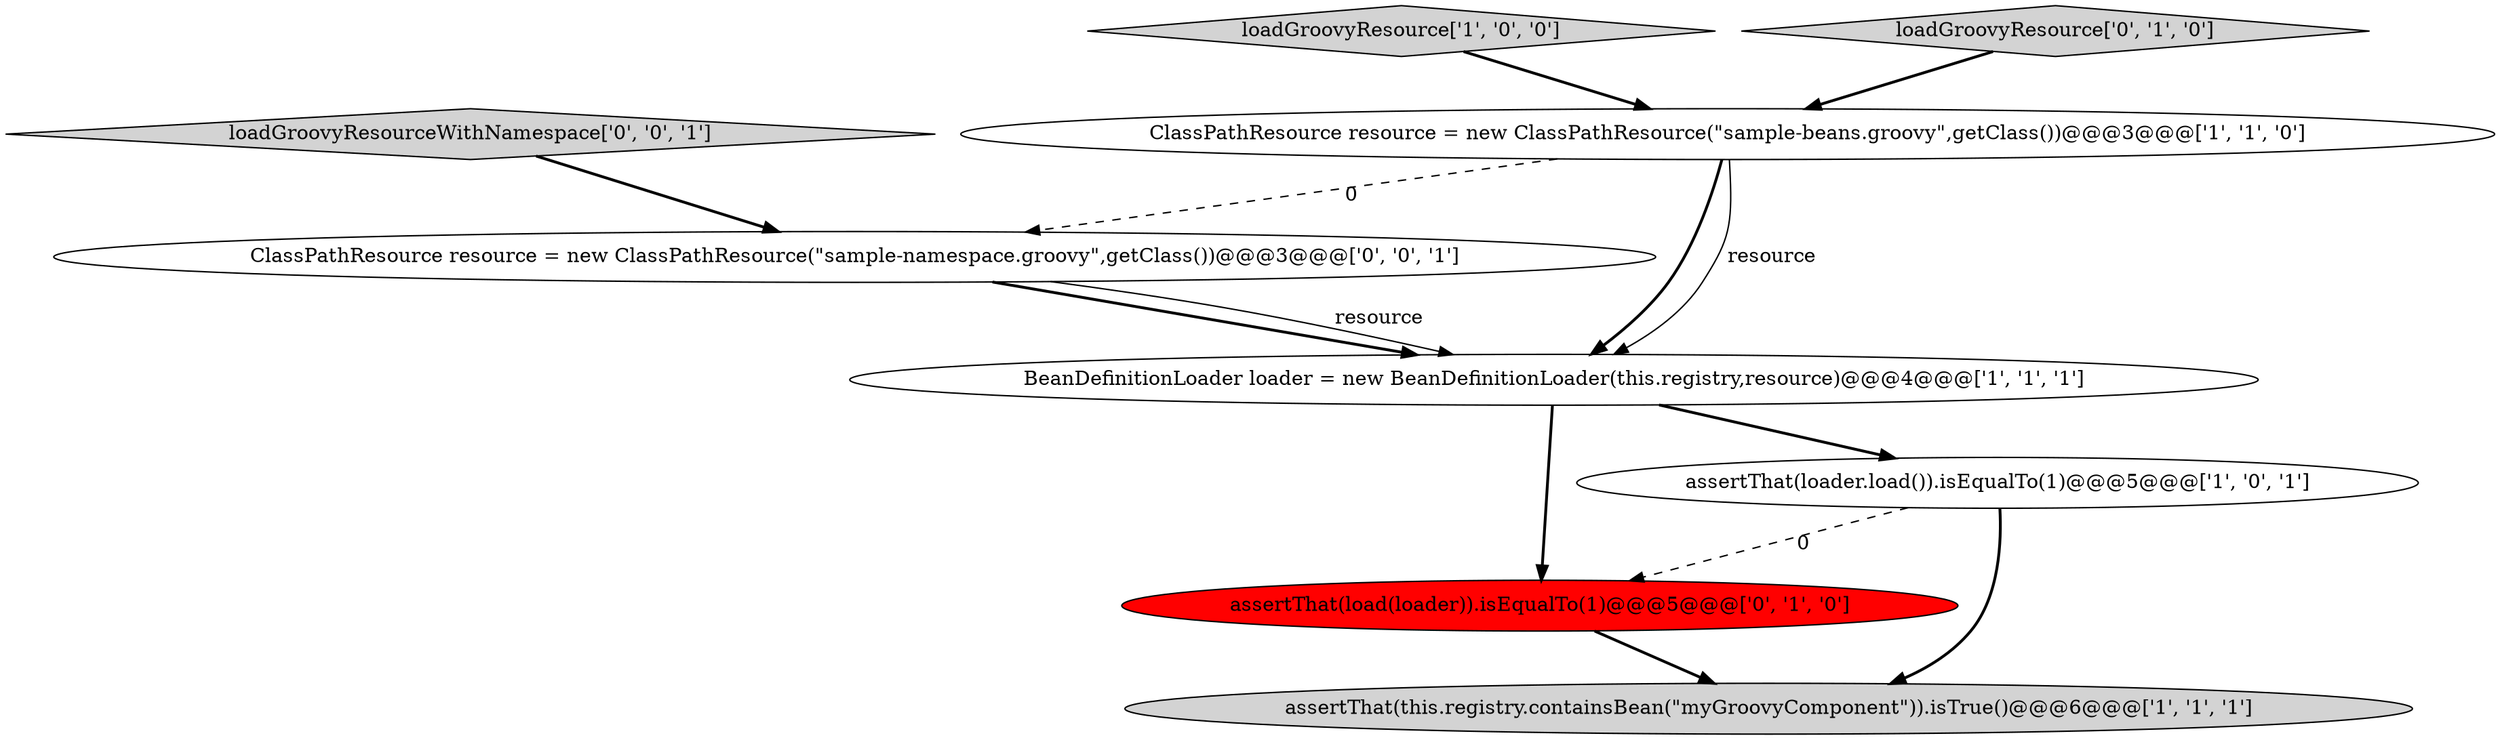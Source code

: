 digraph {
5 [style = filled, label = "assertThat(load(loader)).isEqualTo(1)@@@5@@@['0', '1', '0']", fillcolor = red, shape = ellipse image = "AAA1AAABBB2BBB"];
2 [style = filled, label = "assertThat(this.registry.containsBean(\"myGroovyComponent\")).isTrue()@@@6@@@['1', '1', '1']", fillcolor = lightgray, shape = ellipse image = "AAA0AAABBB1BBB"];
7 [style = filled, label = "loadGroovyResourceWithNamespace['0', '0', '1']", fillcolor = lightgray, shape = diamond image = "AAA0AAABBB3BBB"];
3 [style = filled, label = "loadGroovyResource['1', '0', '0']", fillcolor = lightgray, shape = diamond image = "AAA0AAABBB1BBB"];
8 [style = filled, label = "ClassPathResource resource = new ClassPathResource(\"sample-namespace.groovy\",getClass())@@@3@@@['0', '0', '1']", fillcolor = white, shape = ellipse image = "AAA0AAABBB3BBB"];
1 [style = filled, label = "BeanDefinitionLoader loader = new BeanDefinitionLoader(this.registry,resource)@@@4@@@['1', '1', '1']", fillcolor = white, shape = ellipse image = "AAA0AAABBB1BBB"];
0 [style = filled, label = "assertThat(loader.load()).isEqualTo(1)@@@5@@@['1', '0', '1']", fillcolor = white, shape = ellipse image = "AAA0AAABBB1BBB"];
4 [style = filled, label = "ClassPathResource resource = new ClassPathResource(\"sample-beans.groovy\",getClass())@@@3@@@['1', '1', '0']", fillcolor = white, shape = ellipse image = "AAA0AAABBB1BBB"];
6 [style = filled, label = "loadGroovyResource['0', '1', '0']", fillcolor = lightgray, shape = diamond image = "AAA0AAABBB2BBB"];
1->5 [style = bold, label=""];
8->1 [style = bold, label=""];
6->4 [style = bold, label=""];
5->2 [style = bold, label=""];
4->1 [style = bold, label=""];
4->1 [style = solid, label="resource"];
1->0 [style = bold, label=""];
4->8 [style = dashed, label="0"];
8->1 [style = solid, label="resource"];
0->5 [style = dashed, label="0"];
7->8 [style = bold, label=""];
3->4 [style = bold, label=""];
0->2 [style = bold, label=""];
}
